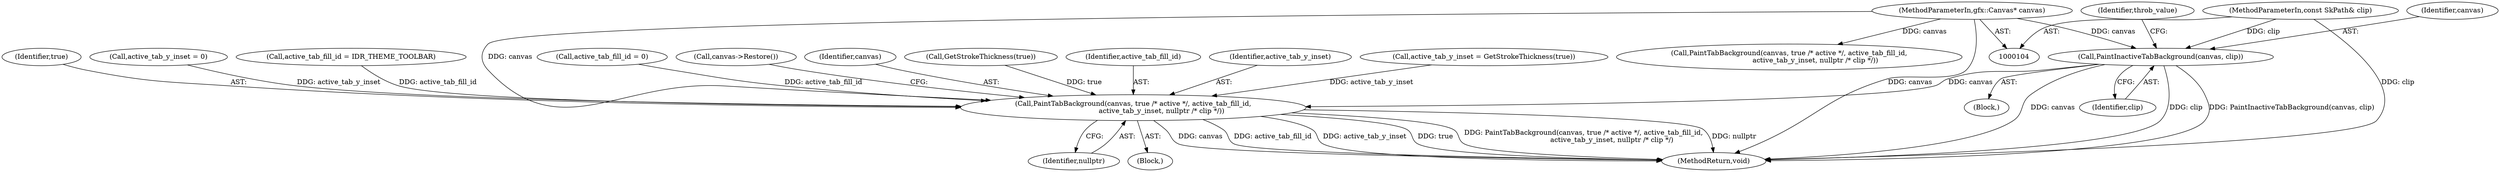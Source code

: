 digraph "1_Chrome_45d901b56f578a74b19ba0d10fa5c4c467f19303_6@pointer" {
"1000138" [label="(Call,PaintInactiveTabBackground(canvas, clip))"];
"1000105" [label="(MethodParameterIn,gfx::Canvas* canvas)"];
"1000106" [label="(MethodParameterIn,const SkPath& clip)"];
"1000156" [label="(Call,PaintTabBackground(canvas, true /* active */, active_tab_fill_id,\n                          active_tab_y_inset, nullptr /* clip */))"];
"1000120" [label="(Call,active_tab_fill_id = IDR_THEME_TOOLBAR)"];
"1000137" [label="(Block,)"];
"1000109" [label="(Call,active_tab_fill_id = 0)"];
"1000149" [label="(Block,)"];
"1000160" [label="(Identifier,active_tab_y_inset)"];
"1000162" [label="(Call,canvas->Restore())"];
"1000156" [label="(Call,PaintTabBackground(canvas, true /* active */, active_tab_fill_id,\n                          active_tab_y_inset, nullptr /* clip */))"];
"1000157" [label="(Identifier,canvas)"];
"1000139" [label="(Identifier,canvas)"];
"1000105" [label="(MethodParameterIn,gfx::Canvas* canvas)"];
"1000125" [label="(Call,GetStrokeThickness(true))"];
"1000159" [label="(Identifier,active_tab_fill_id)"];
"1000163" [label="(MethodReturn,void)"];
"1000161" [label="(Identifier,nullptr)"];
"1000143" [label="(Identifier,throb_value)"];
"1000106" [label="(MethodParameterIn,const SkPath& clip)"];
"1000123" [label="(Call,active_tab_y_inset = GetStrokeThickness(true))"];
"1000158" [label="(Identifier,true)"];
"1000138" [label="(Call,PaintInactiveTabBackground(canvas, clip))"];
"1000113" [label="(Call,active_tab_y_inset = 0)"];
"1000140" [label="(Identifier,clip)"];
"1000130" [label="(Call,PaintTabBackground(canvas, true /* active */, active_tab_fill_id,\n                        active_tab_y_inset, nullptr /* clip */))"];
"1000138" -> "1000137"  [label="AST: "];
"1000138" -> "1000140"  [label="CFG: "];
"1000139" -> "1000138"  [label="AST: "];
"1000140" -> "1000138"  [label="AST: "];
"1000143" -> "1000138"  [label="CFG: "];
"1000138" -> "1000163"  [label="DDG: canvas"];
"1000138" -> "1000163"  [label="DDG: clip"];
"1000138" -> "1000163"  [label="DDG: PaintInactiveTabBackground(canvas, clip)"];
"1000105" -> "1000138"  [label="DDG: canvas"];
"1000106" -> "1000138"  [label="DDG: clip"];
"1000138" -> "1000156"  [label="DDG: canvas"];
"1000105" -> "1000104"  [label="AST: "];
"1000105" -> "1000163"  [label="DDG: canvas"];
"1000105" -> "1000130"  [label="DDG: canvas"];
"1000105" -> "1000156"  [label="DDG: canvas"];
"1000106" -> "1000104"  [label="AST: "];
"1000106" -> "1000163"  [label="DDG: clip"];
"1000156" -> "1000149"  [label="AST: "];
"1000156" -> "1000161"  [label="CFG: "];
"1000157" -> "1000156"  [label="AST: "];
"1000158" -> "1000156"  [label="AST: "];
"1000159" -> "1000156"  [label="AST: "];
"1000160" -> "1000156"  [label="AST: "];
"1000161" -> "1000156"  [label="AST: "];
"1000162" -> "1000156"  [label="CFG: "];
"1000156" -> "1000163"  [label="DDG: canvas"];
"1000156" -> "1000163"  [label="DDG: active_tab_fill_id"];
"1000156" -> "1000163"  [label="DDG: active_tab_y_inset"];
"1000156" -> "1000163"  [label="DDG: true"];
"1000156" -> "1000163"  [label="DDG: PaintTabBackground(canvas, true /* active */, active_tab_fill_id,\n                          active_tab_y_inset, nullptr /* clip */)"];
"1000156" -> "1000163"  [label="DDG: nullptr"];
"1000125" -> "1000156"  [label="DDG: true"];
"1000120" -> "1000156"  [label="DDG: active_tab_fill_id"];
"1000109" -> "1000156"  [label="DDG: active_tab_fill_id"];
"1000113" -> "1000156"  [label="DDG: active_tab_y_inset"];
"1000123" -> "1000156"  [label="DDG: active_tab_y_inset"];
}

